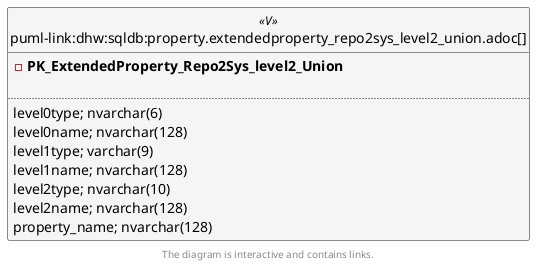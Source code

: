 @startuml
left to right direction
'top to bottom direction
hide circle
'avoide "." issues:
set namespaceSeparator none


skinparam class {
  BackgroundColor White
  BackgroundColor<<FN>> Yellow
  BackgroundColor<<FS>> Yellow
  BackgroundColor<<FT>> LightGray
  BackgroundColor<<IF>> Yellow
  BackgroundColor<<IS>> Yellow
  BackgroundColor<<P>> Aqua
  BackgroundColor<<PC>> Aqua
  BackgroundColor<<SN>> Yellow
  BackgroundColor<<SO>> SlateBlue
  BackgroundColor<<TF>> LightGray
  BackgroundColor<<TR>> Tomato
  BackgroundColor<<U>> White
  BackgroundColor<<V>> WhiteSmoke
  BackgroundColor<<X>> Aqua
  BackgroundColor<<external>> AliceBlue
}


entity "puml-link:dhw:sqldb:property.extendedproperty_repo2sys_level2_union.adoc[]" as property.ExtendedProperty_Repo2Sys_level2_Union << V >> {
- **PK_ExtendedProperty_Repo2Sys_level2_Union**

..
level0type; nvarchar(6)
level0name; nvarchar(128)
level1type; varchar(9)
level1name; nvarchar(128)
level2type; nvarchar(10)
level2name; nvarchar(128)
property_name; nvarchar(128)
}

footer The diagram is interactive and contains links.
@enduml

